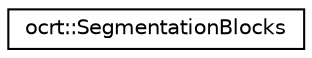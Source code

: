 digraph "Graphical Class Hierarchy"
{
 // LATEX_PDF_SIZE
  edge [fontname="Helvetica",fontsize="10",labelfontname="Helvetica",labelfontsize="10"];
  node [fontname="Helvetica",fontsize="10",shape=record];
  rankdir="LR";
  Node0 [label="ocrt::SegmentationBlocks",height=0.2,width=0.4,color="black", fillcolor="white", style="filled",URL="$structocrt_1_1_segmentation_blocks.html",tooltip=" "];
}
